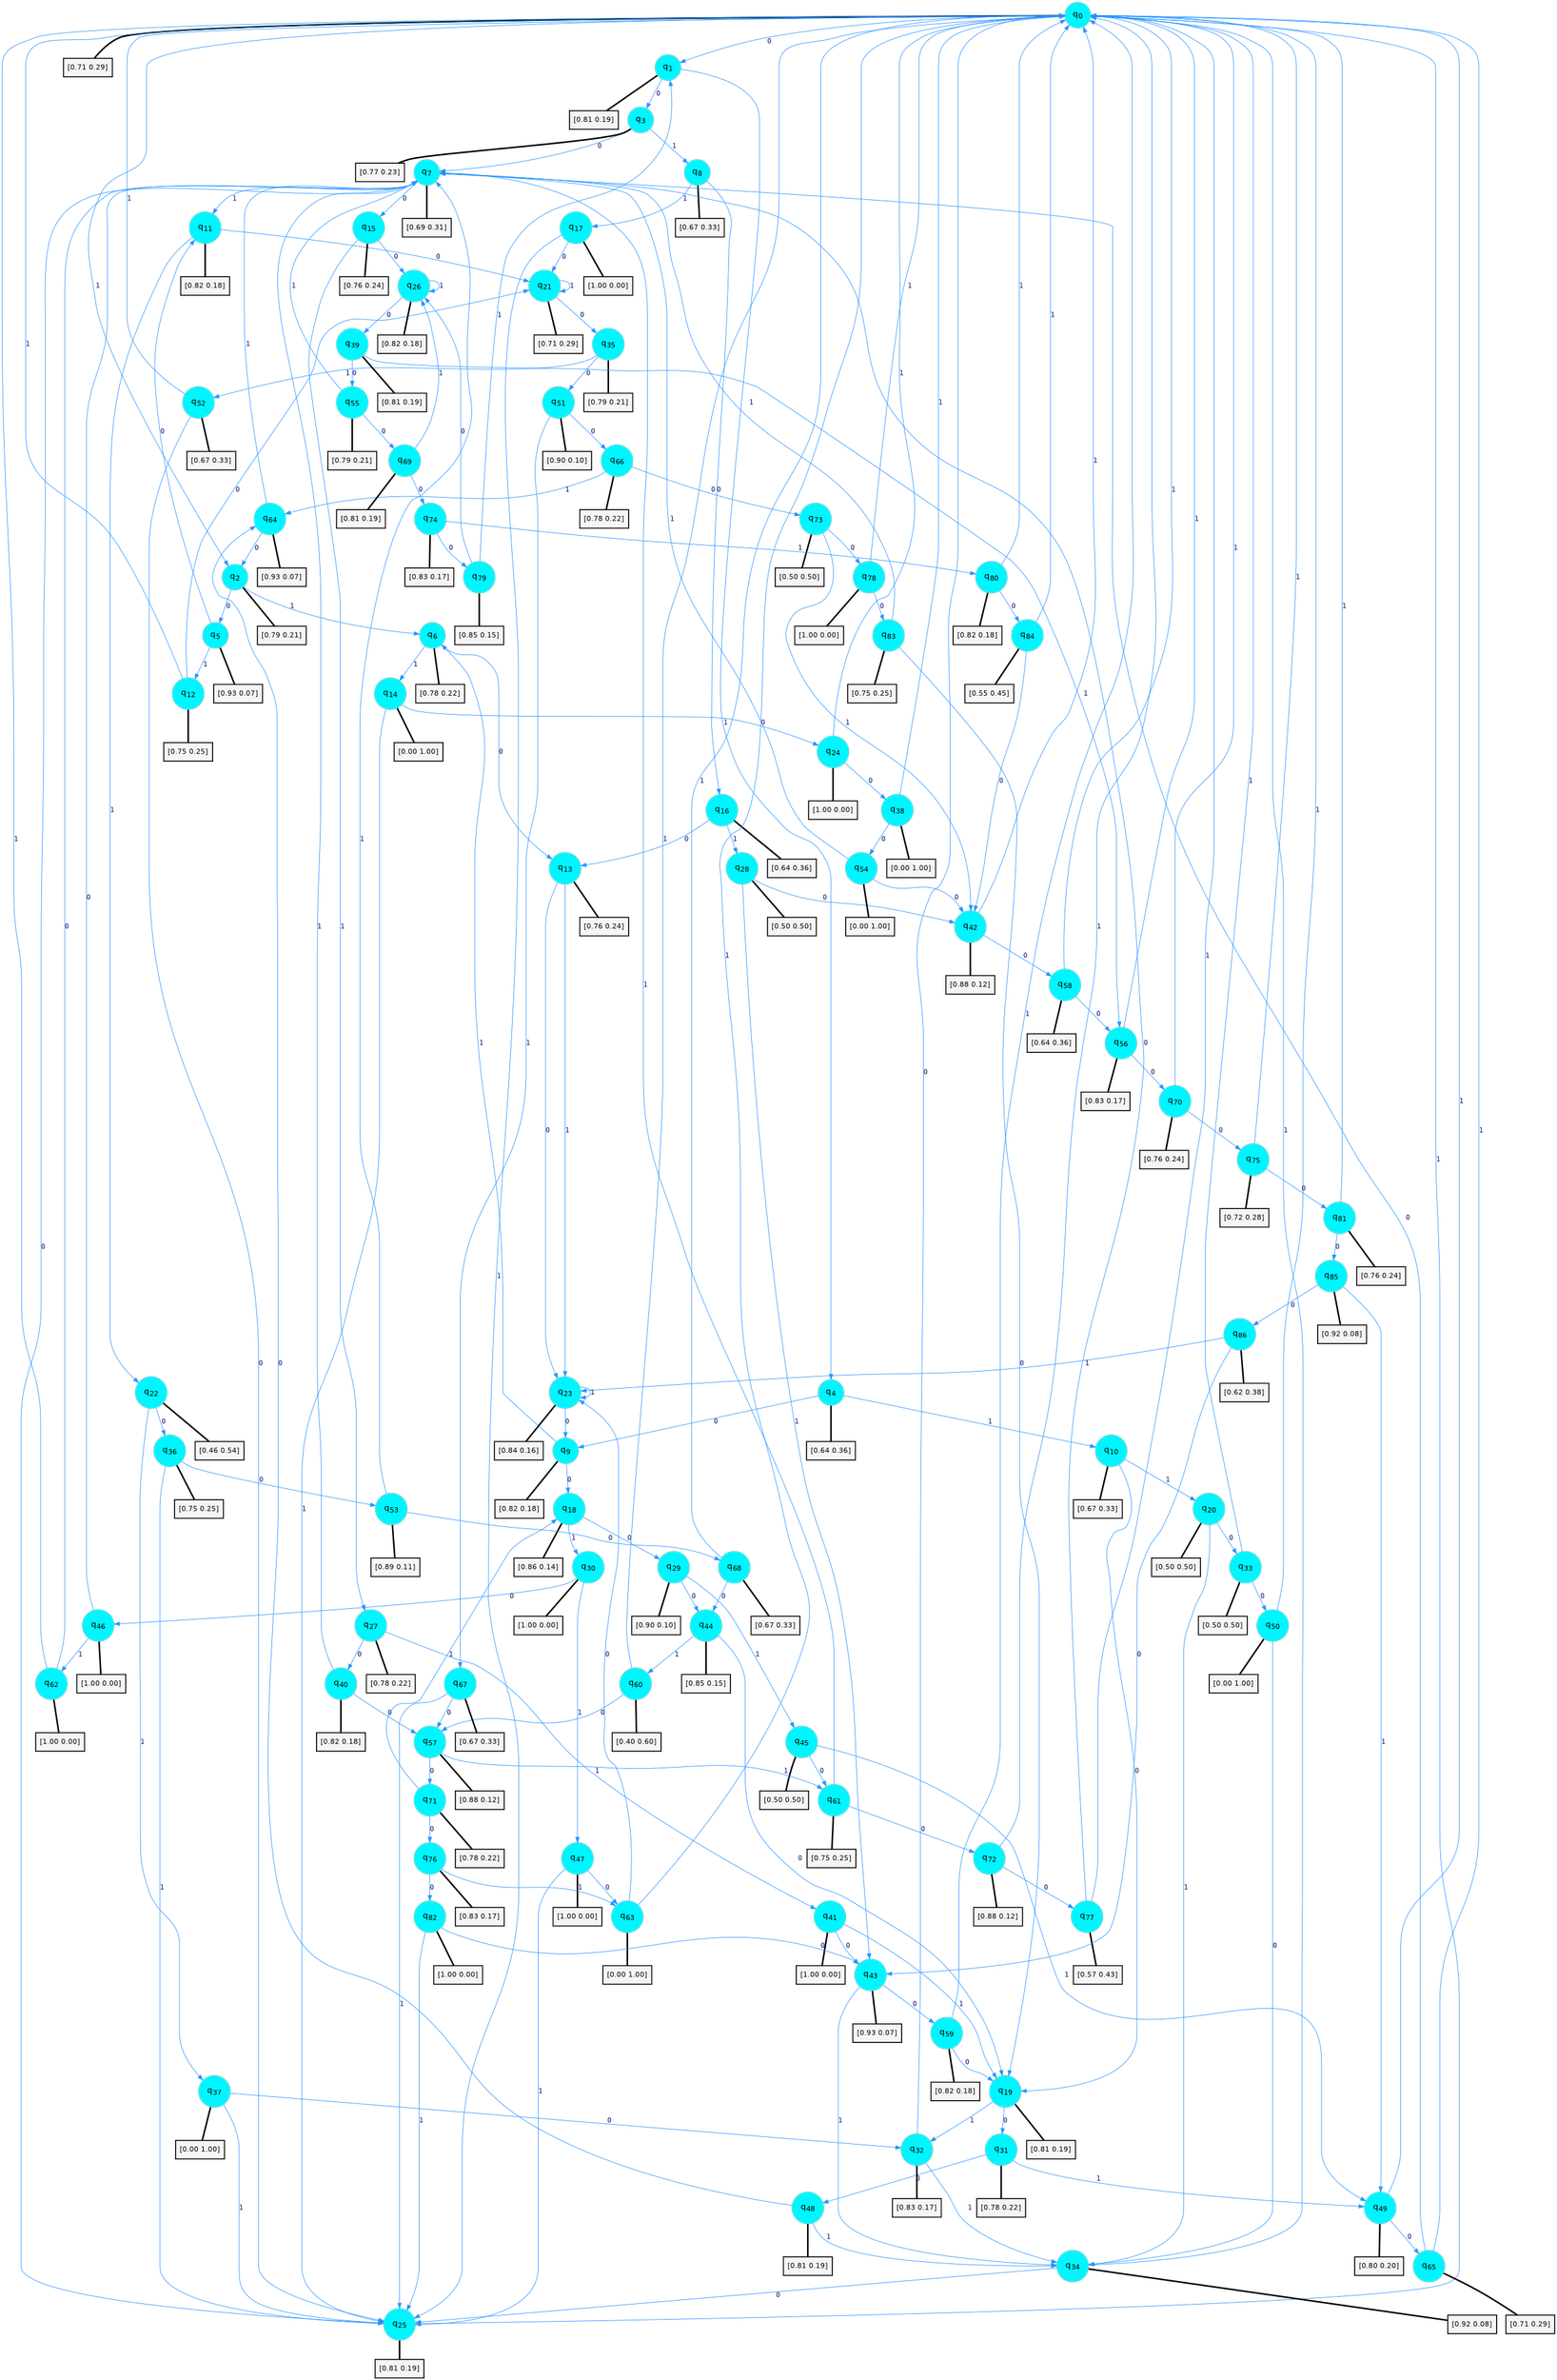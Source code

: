 digraph G {
graph [
bgcolor=transparent, dpi=300, rankdir=TD, size="40,25"];
node [
color=gray, fillcolor=turquoise1, fontcolor=black, fontname=Helvetica, fontsize=16, fontweight=bold, shape=circle, style=filled];
edge [
arrowsize=1, color=dodgerblue1, fontcolor=midnightblue, fontname=courier, fontweight=bold, penwidth=1, style=solid, weight=20];
0[label=<q<SUB>0</SUB>>];
1[label=<q<SUB>1</SUB>>];
2[label=<q<SUB>2</SUB>>];
3[label=<q<SUB>3</SUB>>];
4[label=<q<SUB>4</SUB>>];
5[label=<q<SUB>5</SUB>>];
6[label=<q<SUB>6</SUB>>];
7[label=<q<SUB>7</SUB>>];
8[label=<q<SUB>8</SUB>>];
9[label=<q<SUB>9</SUB>>];
10[label=<q<SUB>10</SUB>>];
11[label=<q<SUB>11</SUB>>];
12[label=<q<SUB>12</SUB>>];
13[label=<q<SUB>13</SUB>>];
14[label=<q<SUB>14</SUB>>];
15[label=<q<SUB>15</SUB>>];
16[label=<q<SUB>16</SUB>>];
17[label=<q<SUB>17</SUB>>];
18[label=<q<SUB>18</SUB>>];
19[label=<q<SUB>19</SUB>>];
20[label=<q<SUB>20</SUB>>];
21[label=<q<SUB>21</SUB>>];
22[label=<q<SUB>22</SUB>>];
23[label=<q<SUB>23</SUB>>];
24[label=<q<SUB>24</SUB>>];
25[label=<q<SUB>25</SUB>>];
26[label=<q<SUB>26</SUB>>];
27[label=<q<SUB>27</SUB>>];
28[label=<q<SUB>28</SUB>>];
29[label=<q<SUB>29</SUB>>];
30[label=<q<SUB>30</SUB>>];
31[label=<q<SUB>31</SUB>>];
32[label=<q<SUB>32</SUB>>];
33[label=<q<SUB>33</SUB>>];
34[label=<q<SUB>34</SUB>>];
35[label=<q<SUB>35</SUB>>];
36[label=<q<SUB>36</SUB>>];
37[label=<q<SUB>37</SUB>>];
38[label=<q<SUB>38</SUB>>];
39[label=<q<SUB>39</SUB>>];
40[label=<q<SUB>40</SUB>>];
41[label=<q<SUB>41</SUB>>];
42[label=<q<SUB>42</SUB>>];
43[label=<q<SUB>43</SUB>>];
44[label=<q<SUB>44</SUB>>];
45[label=<q<SUB>45</SUB>>];
46[label=<q<SUB>46</SUB>>];
47[label=<q<SUB>47</SUB>>];
48[label=<q<SUB>48</SUB>>];
49[label=<q<SUB>49</SUB>>];
50[label=<q<SUB>50</SUB>>];
51[label=<q<SUB>51</SUB>>];
52[label=<q<SUB>52</SUB>>];
53[label=<q<SUB>53</SUB>>];
54[label=<q<SUB>54</SUB>>];
55[label=<q<SUB>55</SUB>>];
56[label=<q<SUB>56</SUB>>];
57[label=<q<SUB>57</SUB>>];
58[label=<q<SUB>58</SUB>>];
59[label=<q<SUB>59</SUB>>];
60[label=<q<SUB>60</SUB>>];
61[label=<q<SUB>61</SUB>>];
62[label=<q<SUB>62</SUB>>];
63[label=<q<SUB>63</SUB>>];
64[label=<q<SUB>64</SUB>>];
65[label=<q<SUB>65</SUB>>];
66[label=<q<SUB>66</SUB>>];
67[label=<q<SUB>67</SUB>>];
68[label=<q<SUB>68</SUB>>];
69[label=<q<SUB>69</SUB>>];
70[label=<q<SUB>70</SUB>>];
71[label=<q<SUB>71</SUB>>];
72[label=<q<SUB>72</SUB>>];
73[label=<q<SUB>73</SUB>>];
74[label=<q<SUB>74</SUB>>];
75[label=<q<SUB>75</SUB>>];
76[label=<q<SUB>76</SUB>>];
77[label=<q<SUB>77</SUB>>];
78[label=<q<SUB>78</SUB>>];
79[label=<q<SUB>79</SUB>>];
80[label=<q<SUB>80</SUB>>];
81[label=<q<SUB>81</SUB>>];
82[label=<q<SUB>82</SUB>>];
83[label=<q<SUB>83</SUB>>];
84[label=<q<SUB>84</SUB>>];
85[label=<q<SUB>85</SUB>>];
86[label=<q<SUB>86</SUB>>];
87[label="[0.71 0.29]", shape=box,fontcolor=black, fontname=Helvetica, fontsize=14, penwidth=2, fillcolor=whitesmoke,color=black];
88[label="[0.81 0.19]", shape=box,fontcolor=black, fontname=Helvetica, fontsize=14, penwidth=2, fillcolor=whitesmoke,color=black];
89[label="[0.79 0.21]", shape=box,fontcolor=black, fontname=Helvetica, fontsize=14, penwidth=2, fillcolor=whitesmoke,color=black];
90[label="[0.77 0.23]", shape=box,fontcolor=black, fontname=Helvetica, fontsize=14, penwidth=2, fillcolor=whitesmoke,color=black];
91[label="[0.64 0.36]", shape=box,fontcolor=black, fontname=Helvetica, fontsize=14, penwidth=2, fillcolor=whitesmoke,color=black];
92[label="[0.93 0.07]", shape=box,fontcolor=black, fontname=Helvetica, fontsize=14, penwidth=2, fillcolor=whitesmoke,color=black];
93[label="[0.78 0.22]", shape=box,fontcolor=black, fontname=Helvetica, fontsize=14, penwidth=2, fillcolor=whitesmoke,color=black];
94[label="[0.69 0.31]", shape=box,fontcolor=black, fontname=Helvetica, fontsize=14, penwidth=2, fillcolor=whitesmoke,color=black];
95[label="[0.67 0.33]", shape=box,fontcolor=black, fontname=Helvetica, fontsize=14, penwidth=2, fillcolor=whitesmoke,color=black];
96[label="[0.82 0.18]", shape=box,fontcolor=black, fontname=Helvetica, fontsize=14, penwidth=2, fillcolor=whitesmoke,color=black];
97[label="[0.67 0.33]", shape=box,fontcolor=black, fontname=Helvetica, fontsize=14, penwidth=2, fillcolor=whitesmoke,color=black];
98[label="[0.82 0.18]", shape=box,fontcolor=black, fontname=Helvetica, fontsize=14, penwidth=2, fillcolor=whitesmoke,color=black];
99[label="[0.75 0.25]", shape=box,fontcolor=black, fontname=Helvetica, fontsize=14, penwidth=2, fillcolor=whitesmoke,color=black];
100[label="[0.76 0.24]", shape=box,fontcolor=black, fontname=Helvetica, fontsize=14, penwidth=2, fillcolor=whitesmoke,color=black];
101[label="[0.00 1.00]", shape=box,fontcolor=black, fontname=Helvetica, fontsize=14, penwidth=2, fillcolor=whitesmoke,color=black];
102[label="[0.76 0.24]", shape=box,fontcolor=black, fontname=Helvetica, fontsize=14, penwidth=2, fillcolor=whitesmoke,color=black];
103[label="[0.64 0.36]", shape=box,fontcolor=black, fontname=Helvetica, fontsize=14, penwidth=2, fillcolor=whitesmoke,color=black];
104[label="[1.00 0.00]", shape=box,fontcolor=black, fontname=Helvetica, fontsize=14, penwidth=2, fillcolor=whitesmoke,color=black];
105[label="[0.86 0.14]", shape=box,fontcolor=black, fontname=Helvetica, fontsize=14, penwidth=2, fillcolor=whitesmoke,color=black];
106[label="[0.81 0.19]", shape=box,fontcolor=black, fontname=Helvetica, fontsize=14, penwidth=2, fillcolor=whitesmoke,color=black];
107[label="[0.50 0.50]", shape=box,fontcolor=black, fontname=Helvetica, fontsize=14, penwidth=2, fillcolor=whitesmoke,color=black];
108[label="[0.71 0.29]", shape=box,fontcolor=black, fontname=Helvetica, fontsize=14, penwidth=2, fillcolor=whitesmoke,color=black];
109[label="[0.46 0.54]", shape=box,fontcolor=black, fontname=Helvetica, fontsize=14, penwidth=2, fillcolor=whitesmoke,color=black];
110[label="[0.84 0.16]", shape=box,fontcolor=black, fontname=Helvetica, fontsize=14, penwidth=2, fillcolor=whitesmoke,color=black];
111[label="[1.00 0.00]", shape=box,fontcolor=black, fontname=Helvetica, fontsize=14, penwidth=2, fillcolor=whitesmoke,color=black];
112[label="[0.81 0.19]", shape=box,fontcolor=black, fontname=Helvetica, fontsize=14, penwidth=2, fillcolor=whitesmoke,color=black];
113[label="[0.82 0.18]", shape=box,fontcolor=black, fontname=Helvetica, fontsize=14, penwidth=2, fillcolor=whitesmoke,color=black];
114[label="[0.78 0.22]", shape=box,fontcolor=black, fontname=Helvetica, fontsize=14, penwidth=2, fillcolor=whitesmoke,color=black];
115[label="[0.50 0.50]", shape=box,fontcolor=black, fontname=Helvetica, fontsize=14, penwidth=2, fillcolor=whitesmoke,color=black];
116[label="[0.90 0.10]", shape=box,fontcolor=black, fontname=Helvetica, fontsize=14, penwidth=2, fillcolor=whitesmoke,color=black];
117[label="[1.00 0.00]", shape=box,fontcolor=black, fontname=Helvetica, fontsize=14, penwidth=2, fillcolor=whitesmoke,color=black];
118[label="[0.78 0.22]", shape=box,fontcolor=black, fontname=Helvetica, fontsize=14, penwidth=2, fillcolor=whitesmoke,color=black];
119[label="[0.83 0.17]", shape=box,fontcolor=black, fontname=Helvetica, fontsize=14, penwidth=2, fillcolor=whitesmoke,color=black];
120[label="[0.50 0.50]", shape=box,fontcolor=black, fontname=Helvetica, fontsize=14, penwidth=2, fillcolor=whitesmoke,color=black];
121[label="[0.92 0.08]", shape=box,fontcolor=black, fontname=Helvetica, fontsize=14, penwidth=2, fillcolor=whitesmoke,color=black];
122[label="[0.79 0.21]", shape=box,fontcolor=black, fontname=Helvetica, fontsize=14, penwidth=2, fillcolor=whitesmoke,color=black];
123[label="[0.75 0.25]", shape=box,fontcolor=black, fontname=Helvetica, fontsize=14, penwidth=2, fillcolor=whitesmoke,color=black];
124[label="[0.00 1.00]", shape=box,fontcolor=black, fontname=Helvetica, fontsize=14, penwidth=2, fillcolor=whitesmoke,color=black];
125[label="[0.00 1.00]", shape=box,fontcolor=black, fontname=Helvetica, fontsize=14, penwidth=2, fillcolor=whitesmoke,color=black];
126[label="[0.81 0.19]", shape=box,fontcolor=black, fontname=Helvetica, fontsize=14, penwidth=2, fillcolor=whitesmoke,color=black];
127[label="[0.82 0.18]", shape=box,fontcolor=black, fontname=Helvetica, fontsize=14, penwidth=2, fillcolor=whitesmoke,color=black];
128[label="[1.00 0.00]", shape=box,fontcolor=black, fontname=Helvetica, fontsize=14, penwidth=2, fillcolor=whitesmoke,color=black];
129[label="[0.88 0.12]", shape=box,fontcolor=black, fontname=Helvetica, fontsize=14, penwidth=2, fillcolor=whitesmoke,color=black];
130[label="[0.93 0.07]", shape=box,fontcolor=black, fontname=Helvetica, fontsize=14, penwidth=2, fillcolor=whitesmoke,color=black];
131[label="[0.85 0.15]", shape=box,fontcolor=black, fontname=Helvetica, fontsize=14, penwidth=2, fillcolor=whitesmoke,color=black];
132[label="[0.50 0.50]", shape=box,fontcolor=black, fontname=Helvetica, fontsize=14, penwidth=2, fillcolor=whitesmoke,color=black];
133[label="[1.00 0.00]", shape=box,fontcolor=black, fontname=Helvetica, fontsize=14, penwidth=2, fillcolor=whitesmoke,color=black];
134[label="[1.00 0.00]", shape=box,fontcolor=black, fontname=Helvetica, fontsize=14, penwidth=2, fillcolor=whitesmoke,color=black];
135[label="[0.81 0.19]", shape=box,fontcolor=black, fontname=Helvetica, fontsize=14, penwidth=2, fillcolor=whitesmoke,color=black];
136[label="[0.80 0.20]", shape=box,fontcolor=black, fontname=Helvetica, fontsize=14, penwidth=2, fillcolor=whitesmoke,color=black];
137[label="[0.00 1.00]", shape=box,fontcolor=black, fontname=Helvetica, fontsize=14, penwidth=2, fillcolor=whitesmoke,color=black];
138[label="[0.90 0.10]", shape=box,fontcolor=black, fontname=Helvetica, fontsize=14, penwidth=2, fillcolor=whitesmoke,color=black];
139[label="[0.67 0.33]", shape=box,fontcolor=black, fontname=Helvetica, fontsize=14, penwidth=2, fillcolor=whitesmoke,color=black];
140[label="[0.89 0.11]", shape=box,fontcolor=black, fontname=Helvetica, fontsize=14, penwidth=2, fillcolor=whitesmoke,color=black];
141[label="[0.00 1.00]", shape=box,fontcolor=black, fontname=Helvetica, fontsize=14, penwidth=2, fillcolor=whitesmoke,color=black];
142[label="[0.79 0.21]", shape=box,fontcolor=black, fontname=Helvetica, fontsize=14, penwidth=2, fillcolor=whitesmoke,color=black];
143[label="[0.83 0.17]", shape=box,fontcolor=black, fontname=Helvetica, fontsize=14, penwidth=2, fillcolor=whitesmoke,color=black];
144[label="[0.88 0.12]", shape=box,fontcolor=black, fontname=Helvetica, fontsize=14, penwidth=2, fillcolor=whitesmoke,color=black];
145[label="[0.64 0.36]", shape=box,fontcolor=black, fontname=Helvetica, fontsize=14, penwidth=2, fillcolor=whitesmoke,color=black];
146[label="[0.82 0.18]", shape=box,fontcolor=black, fontname=Helvetica, fontsize=14, penwidth=2, fillcolor=whitesmoke,color=black];
147[label="[0.40 0.60]", shape=box,fontcolor=black, fontname=Helvetica, fontsize=14, penwidth=2, fillcolor=whitesmoke,color=black];
148[label="[0.75 0.25]", shape=box,fontcolor=black, fontname=Helvetica, fontsize=14, penwidth=2, fillcolor=whitesmoke,color=black];
149[label="[1.00 0.00]", shape=box,fontcolor=black, fontname=Helvetica, fontsize=14, penwidth=2, fillcolor=whitesmoke,color=black];
150[label="[0.00 1.00]", shape=box,fontcolor=black, fontname=Helvetica, fontsize=14, penwidth=2, fillcolor=whitesmoke,color=black];
151[label="[0.93 0.07]", shape=box,fontcolor=black, fontname=Helvetica, fontsize=14, penwidth=2, fillcolor=whitesmoke,color=black];
152[label="[0.71 0.29]", shape=box,fontcolor=black, fontname=Helvetica, fontsize=14, penwidth=2, fillcolor=whitesmoke,color=black];
153[label="[0.78 0.22]", shape=box,fontcolor=black, fontname=Helvetica, fontsize=14, penwidth=2, fillcolor=whitesmoke,color=black];
154[label="[0.67 0.33]", shape=box,fontcolor=black, fontname=Helvetica, fontsize=14, penwidth=2, fillcolor=whitesmoke,color=black];
155[label="[0.67 0.33]", shape=box,fontcolor=black, fontname=Helvetica, fontsize=14, penwidth=2, fillcolor=whitesmoke,color=black];
156[label="[0.81 0.19]", shape=box,fontcolor=black, fontname=Helvetica, fontsize=14, penwidth=2, fillcolor=whitesmoke,color=black];
157[label="[0.76 0.24]", shape=box,fontcolor=black, fontname=Helvetica, fontsize=14, penwidth=2, fillcolor=whitesmoke,color=black];
158[label="[0.78 0.22]", shape=box,fontcolor=black, fontname=Helvetica, fontsize=14, penwidth=2, fillcolor=whitesmoke,color=black];
159[label="[0.88 0.12]", shape=box,fontcolor=black, fontname=Helvetica, fontsize=14, penwidth=2, fillcolor=whitesmoke,color=black];
160[label="[0.50 0.50]", shape=box,fontcolor=black, fontname=Helvetica, fontsize=14, penwidth=2, fillcolor=whitesmoke,color=black];
161[label="[0.83 0.17]", shape=box,fontcolor=black, fontname=Helvetica, fontsize=14, penwidth=2, fillcolor=whitesmoke,color=black];
162[label="[0.72 0.28]", shape=box,fontcolor=black, fontname=Helvetica, fontsize=14, penwidth=2, fillcolor=whitesmoke,color=black];
163[label="[0.83 0.17]", shape=box,fontcolor=black, fontname=Helvetica, fontsize=14, penwidth=2, fillcolor=whitesmoke,color=black];
164[label="[0.57 0.43]", shape=box,fontcolor=black, fontname=Helvetica, fontsize=14, penwidth=2, fillcolor=whitesmoke,color=black];
165[label="[1.00 0.00]", shape=box,fontcolor=black, fontname=Helvetica, fontsize=14, penwidth=2, fillcolor=whitesmoke,color=black];
166[label="[0.85 0.15]", shape=box,fontcolor=black, fontname=Helvetica, fontsize=14, penwidth=2, fillcolor=whitesmoke,color=black];
167[label="[0.82 0.18]", shape=box,fontcolor=black, fontname=Helvetica, fontsize=14, penwidth=2, fillcolor=whitesmoke,color=black];
168[label="[0.76 0.24]", shape=box,fontcolor=black, fontname=Helvetica, fontsize=14, penwidth=2, fillcolor=whitesmoke,color=black];
169[label="[1.00 0.00]", shape=box,fontcolor=black, fontname=Helvetica, fontsize=14, penwidth=2, fillcolor=whitesmoke,color=black];
170[label="[0.75 0.25]", shape=box,fontcolor=black, fontname=Helvetica, fontsize=14, penwidth=2, fillcolor=whitesmoke,color=black];
171[label="[0.55 0.45]", shape=box,fontcolor=black, fontname=Helvetica, fontsize=14, penwidth=2, fillcolor=whitesmoke,color=black];
172[label="[0.92 0.08]", shape=box,fontcolor=black, fontname=Helvetica, fontsize=14, penwidth=2, fillcolor=whitesmoke,color=black];
173[label="[0.62 0.38]", shape=box,fontcolor=black, fontname=Helvetica, fontsize=14, penwidth=2, fillcolor=whitesmoke,color=black];
0->1 [label=0];
0->2 [label=1];
0->87 [arrowhead=none, penwidth=3,color=black];
1->3 [label=0];
1->4 [label=1];
1->88 [arrowhead=none, penwidth=3,color=black];
2->5 [label=0];
2->6 [label=1];
2->89 [arrowhead=none, penwidth=3,color=black];
3->7 [label=0];
3->8 [label=1];
3->90 [arrowhead=none, penwidth=3,color=black];
4->9 [label=0];
4->10 [label=1];
4->91 [arrowhead=none, penwidth=3,color=black];
5->11 [label=0];
5->12 [label=1];
5->92 [arrowhead=none, penwidth=3,color=black];
6->13 [label=0];
6->14 [label=1];
6->93 [arrowhead=none, penwidth=3,color=black];
7->15 [label=0];
7->11 [label=1];
7->94 [arrowhead=none, penwidth=3,color=black];
8->16 [label=0];
8->17 [label=1];
8->95 [arrowhead=none, penwidth=3,color=black];
9->18 [label=0];
9->6 [label=1];
9->96 [arrowhead=none, penwidth=3,color=black];
10->19 [label=0];
10->20 [label=1];
10->97 [arrowhead=none, penwidth=3,color=black];
11->21 [label=0];
11->22 [label=1];
11->98 [arrowhead=none, penwidth=3,color=black];
12->21 [label=0];
12->0 [label=1];
12->99 [arrowhead=none, penwidth=3,color=black];
13->23 [label=0];
13->23 [label=1];
13->100 [arrowhead=none, penwidth=3,color=black];
14->24 [label=0];
14->25 [label=1];
14->101 [arrowhead=none, penwidth=3,color=black];
15->26 [label=0];
15->27 [label=1];
15->102 [arrowhead=none, penwidth=3,color=black];
16->13 [label=0];
16->28 [label=1];
16->103 [arrowhead=none, penwidth=3,color=black];
17->21 [label=0];
17->25 [label=1];
17->104 [arrowhead=none, penwidth=3,color=black];
18->29 [label=0];
18->30 [label=1];
18->105 [arrowhead=none, penwidth=3,color=black];
19->31 [label=0];
19->32 [label=1];
19->106 [arrowhead=none, penwidth=3,color=black];
20->33 [label=0];
20->34 [label=1];
20->107 [arrowhead=none, penwidth=3,color=black];
21->35 [label=0];
21->21 [label=1];
21->108 [arrowhead=none, penwidth=3,color=black];
22->36 [label=0];
22->37 [label=1];
22->109 [arrowhead=none, penwidth=3,color=black];
23->9 [label=0];
23->23 [label=1];
23->110 [arrowhead=none, penwidth=3,color=black];
24->38 [label=0];
24->0 [label=1];
24->111 [arrowhead=none, penwidth=3,color=black];
25->7 [label=0];
25->0 [label=1];
25->112 [arrowhead=none, penwidth=3,color=black];
26->39 [label=0];
26->26 [label=1];
26->113 [arrowhead=none, penwidth=3,color=black];
27->40 [label=0];
27->41 [label=1];
27->114 [arrowhead=none, penwidth=3,color=black];
28->42 [label=0];
28->43 [label=1];
28->115 [arrowhead=none, penwidth=3,color=black];
29->44 [label=0];
29->45 [label=1];
29->116 [arrowhead=none, penwidth=3,color=black];
30->46 [label=0];
30->47 [label=1];
30->117 [arrowhead=none, penwidth=3,color=black];
31->48 [label=0];
31->49 [label=1];
31->118 [arrowhead=none, penwidth=3,color=black];
32->0 [label=0];
32->34 [label=1];
32->119 [arrowhead=none, penwidth=3,color=black];
33->50 [label=0];
33->0 [label=1];
33->120 [arrowhead=none, penwidth=3,color=black];
34->25 [label=0];
34->0 [label=1];
34->121 [arrowhead=none, penwidth=3,color=black];
35->51 [label=0];
35->52 [label=1];
35->122 [arrowhead=none, penwidth=3,color=black];
36->53 [label=0];
36->25 [label=1];
36->123 [arrowhead=none, penwidth=3,color=black];
37->32 [label=0];
37->25 [label=1];
37->124 [arrowhead=none, penwidth=3,color=black];
38->54 [label=0];
38->0 [label=1];
38->125 [arrowhead=none, penwidth=3,color=black];
39->55 [label=0];
39->56 [label=1];
39->126 [arrowhead=none, penwidth=3,color=black];
40->57 [label=0];
40->7 [label=1];
40->127 [arrowhead=none, penwidth=3,color=black];
41->43 [label=0];
41->19 [label=1];
41->128 [arrowhead=none, penwidth=3,color=black];
42->58 [label=0];
42->0 [label=1];
42->129 [arrowhead=none, penwidth=3,color=black];
43->59 [label=0];
43->34 [label=1];
43->130 [arrowhead=none, penwidth=3,color=black];
44->19 [label=0];
44->60 [label=1];
44->131 [arrowhead=none, penwidth=3,color=black];
45->61 [label=0];
45->49 [label=1];
45->132 [arrowhead=none, penwidth=3,color=black];
46->7 [label=0];
46->62 [label=1];
46->133 [arrowhead=none, penwidth=3,color=black];
47->63 [label=0];
47->25 [label=1];
47->134 [arrowhead=none, penwidth=3,color=black];
48->64 [label=0];
48->34 [label=1];
48->135 [arrowhead=none, penwidth=3,color=black];
49->65 [label=0];
49->0 [label=1];
49->136 [arrowhead=none, penwidth=3,color=black];
50->34 [label=0];
50->0 [label=1];
50->137 [arrowhead=none, penwidth=3,color=black];
51->66 [label=0];
51->67 [label=1];
51->138 [arrowhead=none, penwidth=3,color=black];
52->25 [label=0];
52->0 [label=1];
52->139 [arrowhead=none, penwidth=3,color=black];
53->68 [label=0];
53->7 [label=1];
53->140 [arrowhead=none, penwidth=3,color=black];
54->42 [label=0];
54->7 [label=1];
54->141 [arrowhead=none, penwidth=3,color=black];
55->69 [label=0];
55->7 [label=1];
55->142 [arrowhead=none, penwidth=3,color=black];
56->70 [label=0];
56->0 [label=1];
56->143 [arrowhead=none, penwidth=3,color=black];
57->71 [label=0];
57->61 [label=1];
57->144 [arrowhead=none, penwidth=3,color=black];
58->56 [label=0];
58->0 [label=1];
58->145 [arrowhead=none, penwidth=3,color=black];
59->19 [label=0];
59->0 [label=1];
59->146 [arrowhead=none, penwidth=3,color=black];
60->57 [label=0];
60->0 [label=1];
60->147 [arrowhead=none, penwidth=3,color=black];
61->72 [label=0];
61->7 [label=1];
61->148 [arrowhead=none, penwidth=3,color=black];
62->7 [label=0];
62->0 [label=1];
62->149 [arrowhead=none, penwidth=3,color=black];
63->23 [label=0];
63->0 [label=1];
63->150 [arrowhead=none, penwidth=3,color=black];
64->2 [label=0];
64->7 [label=1];
64->151 [arrowhead=none, penwidth=3,color=black];
65->7 [label=0];
65->0 [label=1];
65->152 [arrowhead=none, penwidth=3,color=black];
66->73 [label=0];
66->64 [label=1];
66->153 [arrowhead=none, penwidth=3,color=black];
67->57 [label=0];
67->25 [label=1];
67->154 [arrowhead=none, penwidth=3,color=black];
68->44 [label=0];
68->0 [label=1];
68->155 [arrowhead=none, penwidth=3,color=black];
69->74 [label=0];
69->26 [label=1];
69->156 [arrowhead=none, penwidth=3,color=black];
70->75 [label=0];
70->0 [label=1];
70->157 [arrowhead=none, penwidth=3,color=black];
71->76 [label=0];
71->18 [label=1];
71->158 [arrowhead=none, penwidth=3,color=black];
72->77 [label=0];
72->0 [label=1];
72->159 [arrowhead=none, penwidth=3,color=black];
73->78 [label=0];
73->42 [label=1];
73->160 [arrowhead=none, penwidth=3,color=black];
74->79 [label=0];
74->80 [label=1];
74->161 [arrowhead=none, penwidth=3,color=black];
75->81 [label=0];
75->0 [label=1];
75->162 [arrowhead=none, penwidth=3,color=black];
76->82 [label=0];
76->63 [label=1];
76->163 [arrowhead=none, penwidth=3,color=black];
77->7 [label=0];
77->0 [label=1];
77->164 [arrowhead=none, penwidth=3,color=black];
78->83 [label=0];
78->0 [label=1];
78->165 [arrowhead=none, penwidth=3,color=black];
79->26 [label=0];
79->1 [label=1];
79->166 [arrowhead=none, penwidth=3,color=black];
80->84 [label=0];
80->0 [label=1];
80->167 [arrowhead=none, penwidth=3,color=black];
81->85 [label=0];
81->0 [label=1];
81->168 [arrowhead=none, penwidth=3,color=black];
82->43 [label=0];
82->25 [label=1];
82->169 [arrowhead=none, penwidth=3,color=black];
83->19 [label=0];
83->7 [label=1];
83->170 [arrowhead=none, penwidth=3,color=black];
84->42 [label=0];
84->0 [label=1];
84->171 [arrowhead=none, penwidth=3,color=black];
85->86 [label=0];
85->49 [label=1];
85->172 [arrowhead=none, penwidth=3,color=black];
86->43 [label=0];
86->23 [label=1];
86->173 [arrowhead=none, penwidth=3,color=black];
}
